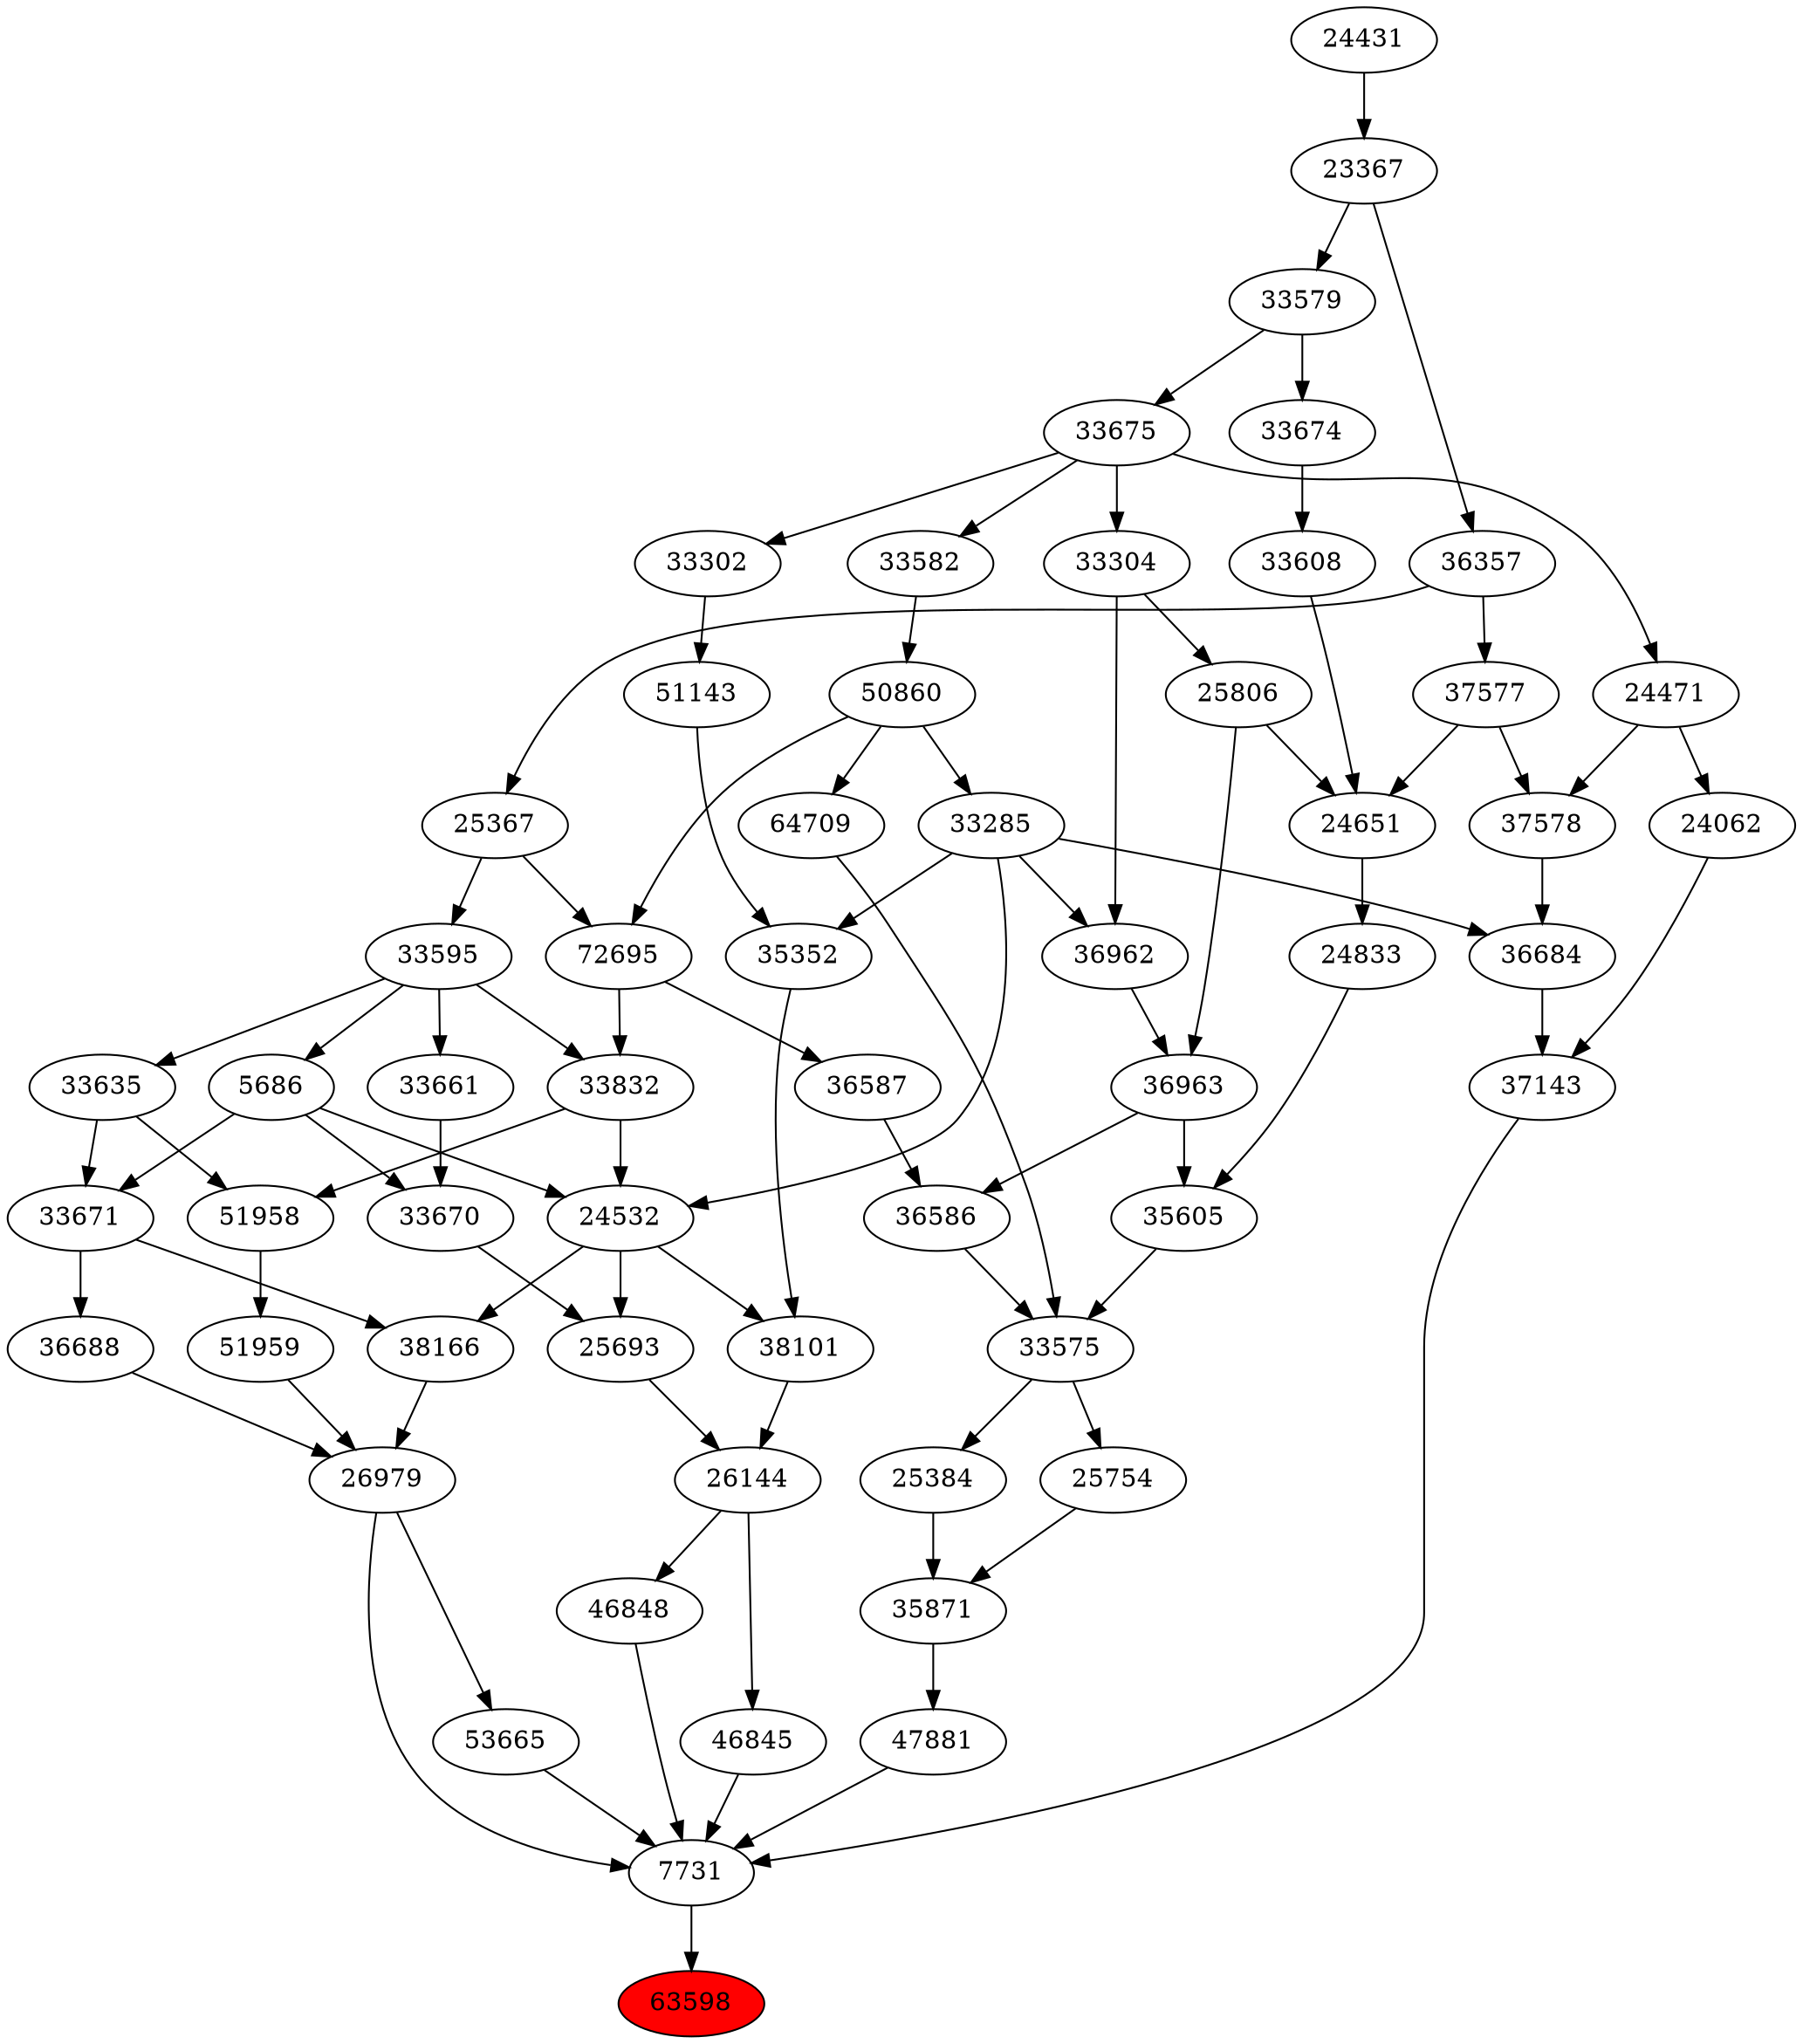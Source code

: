 strict digraph{ 
63598 [label="63598" fillcolor=red style=filled]
7731 -> 63598
7731 [label="7731"]
53665 -> 7731
37143 -> 7731
46845 -> 7731
46848 -> 7731
47881 -> 7731
26979 -> 7731
53665 [label="53665"]
26979 -> 53665
37143 [label="37143"]
36684 -> 37143
24062 -> 37143
46845 [label="46845"]
26144 -> 46845
46848 [label="46848"]
26144 -> 46848
47881 [label="47881"]
35871 -> 47881
26979 [label="26979"]
36688 -> 26979
38166 -> 26979
51959 -> 26979
36684 [label="36684"]
33285 -> 36684
37578 -> 36684
24062 [label="24062"]
24471 -> 24062
26144 [label="26144"]
38101 -> 26144
25693 -> 26144
35871 [label="35871"]
25384 -> 35871
25754 -> 35871
36688 [label="36688"]
33671 -> 36688
38166 [label="38166"]
24532 -> 38166
33671 -> 38166
51959 [label="51959"]
51958 -> 51959
33285 [label="33285"]
50860 -> 33285
37578 [label="37578"]
24471 -> 37578
37577 -> 37578
24471 [label="24471"]
33675 -> 24471
38101 [label="38101"]
24532 -> 38101
35352 -> 38101
25693 [label="25693"]
24532 -> 25693
33670 -> 25693
25384 [label="25384"]
33575 -> 25384
25754 [label="25754"]
33575 -> 25754
33671 [label="33671"]
5686 -> 33671
33635 -> 33671
24532 [label="24532"]
33285 -> 24532
5686 -> 24532
33832 -> 24532
51958 [label="51958"]
33832 -> 51958
33635 -> 51958
50860 [label="50860"]
33582 -> 50860
37577 [label="37577"]
36357 -> 37577
33675 [label="33675"]
33579 -> 33675
35352 [label="35352"]
33285 -> 35352
51143 -> 35352
33670 [label="33670"]
5686 -> 33670
33661 -> 33670
33575 [label="33575"]
36586 -> 33575
35605 -> 33575
64709 -> 33575
5686 [label="5686"]
33595 -> 5686
33635 [label="33635"]
33595 -> 33635
33832 [label="33832"]
72695 -> 33832
33595 -> 33832
33582 [label="33582"]
33675 -> 33582
36357 [label="36357"]
23367 -> 36357
33579 [label="33579"]
23367 -> 33579
51143 [label="51143"]
33302 -> 51143
33661 [label="33661"]
33595 -> 33661
36586 [label="36586"]
36587 -> 36586
36963 -> 36586
35605 [label="35605"]
24833 -> 35605
36963 -> 35605
64709 [label="64709"]
50860 -> 64709
33595 [label="33595"]
25367 -> 33595
72695 [label="72695"]
50860 -> 72695
25367 -> 72695
23367 [label="23367"]
24431 -> 23367
33302 [label="33302"]
33675 -> 33302
36587 [label="36587"]
72695 -> 36587
36963 [label="36963"]
36962 -> 36963
25806 -> 36963
24833 [label="24833"]
24651 -> 24833
25367 [label="25367"]
36357 -> 25367
24431 [label="24431"]
36962 [label="36962"]
33285 -> 36962
33304 -> 36962
25806 [label="25806"]
33304 -> 25806
24651 [label="24651"]
25806 -> 24651
33608 -> 24651
37577 -> 24651
33304 [label="33304"]
33675 -> 33304
33608 [label="33608"]
33674 -> 33608
33674 [label="33674"]
33579 -> 33674
}